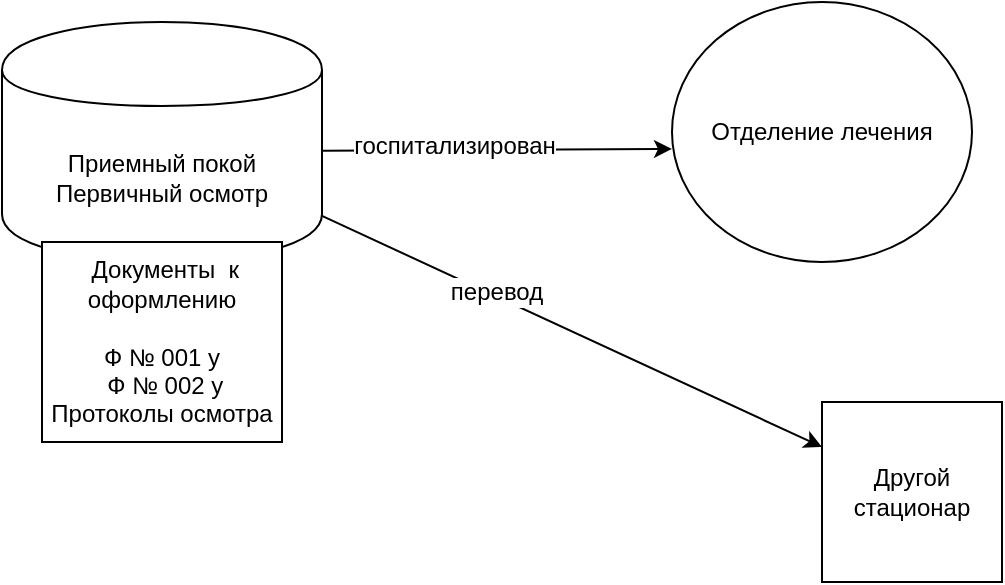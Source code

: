 <mxfile version="12.1.0" type="github" pages="1"><diagram id="a1Ffi1MRZYKKAIpxIKN_" name="Страница 1"><mxGraphModel dx="1648" dy="731" grid="1" gridSize="10" guides="1" tooltips="1" connect="1" arrows="1" fold="1" page="1" pageScale="1" pageWidth="827" pageHeight="1169" math="0" shadow="0"><root><mxCell id="0"/><mxCell id="1" parent="0"/><mxCell id="wKNoQb2m-HzhwAxlhuq5-1" value="Приемный покой&lt;br&gt;Первичный осмотр" style="shape=cylinder;whiteSpace=wrap;html=1;boundedLbl=1;backgroundOutline=1;" parent="1" vertex="1"><mxGeometry x="290" y="20" width="160" height="120" as="geometry"/></mxCell><mxCell id="wKNoQb2m-HzhwAxlhuq5-2" value="Отделение лечения" style="ellipse;whiteSpace=wrap;html=1;" parent="1" vertex="1"><mxGeometry x="625" y="10" width="150" height="130" as="geometry"/></mxCell><mxCell id="wKNoQb2m-HzhwAxlhuq5-3" value="" style="endArrow=classic;html=1;entryX=0;entryY=0.565;entryDx=0;entryDy=0;entryPerimeter=0;exitX=1;exitY=0.536;exitDx=0;exitDy=0;exitPerimeter=0;" parent="1" source="wKNoQb2m-HzhwAxlhuq5-1" target="wKNoQb2m-HzhwAxlhuq5-2" edge="1"><mxGeometry width="50" height="50" relative="1" as="geometry"><mxPoint x="30" y="380" as="sourcePoint"/><mxPoint x="80" y="330" as="targetPoint"/><Array as="points"/></mxGeometry></mxCell><mxCell id="wKNoQb2m-HzhwAxlhuq5-14" value="госпитализирован" style="text;html=1;resizable=0;points=[];align=center;verticalAlign=middle;labelBackgroundColor=#ffffff;" parent="wKNoQb2m-HzhwAxlhuq5-3" vertex="1" connectable="0"><mxGeometry x="-0.244" y="2" relative="1" as="geometry"><mxPoint as="offset"/></mxGeometry></mxCell><mxCell id="wKNoQb2m-HzhwAxlhuq5-6" value="Другой стационар" style="whiteSpace=wrap;html=1;aspect=fixed;" parent="1" vertex="1"><mxGeometry x="700" y="210" width="90" height="90" as="geometry"/></mxCell><mxCell id="wKNoQb2m-HzhwAxlhuq5-7" value="" style="endArrow=classic;html=1;entryX=0;entryY=0.25;entryDx=0;entryDy=0;" parent="1" source="wKNoQb2m-HzhwAxlhuq5-1" target="wKNoQb2m-HzhwAxlhuq5-6" edge="1"><mxGeometry width="50" height="50" relative="1" as="geometry"><mxPoint x="180" y="160" as="sourcePoint"/><mxPoint x="230" y="110" as="targetPoint"/></mxGeometry></mxCell><mxCell id="wKNoQb2m-HzhwAxlhuq5-11" value="перевод" style="text;html=1;resizable=0;points=[];align=center;verticalAlign=middle;labelBackgroundColor=#ffffff;" parent="wKNoQb2m-HzhwAxlhuq5-7" vertex="1" connectable="0"><mxGeometry x="-0.315" y="2" relative="1" as="geometry"><mxPoint as="offset"/></mxGeometry></mxCell><mxCell id="wKNoQb2m-HzhwAxlhuq5-13" value="&amp;nbsp;Документы&amp;nbsp; к оформлению&lt;br&gt;&lt;br&gt;Ф № 001 у&lt;br&gt;&amp;nbsp;Ф № 002 у&lt;br&gt;Протоколы осмотра" style="rounded=0;whiteSpace=wrap;html=1;" parent="1" vertex="1"><mxGeometry x="310" y="130" width="120" height="100" as="geometry"/></mxCell></root></mxGraphModel></diagram></mxfile>